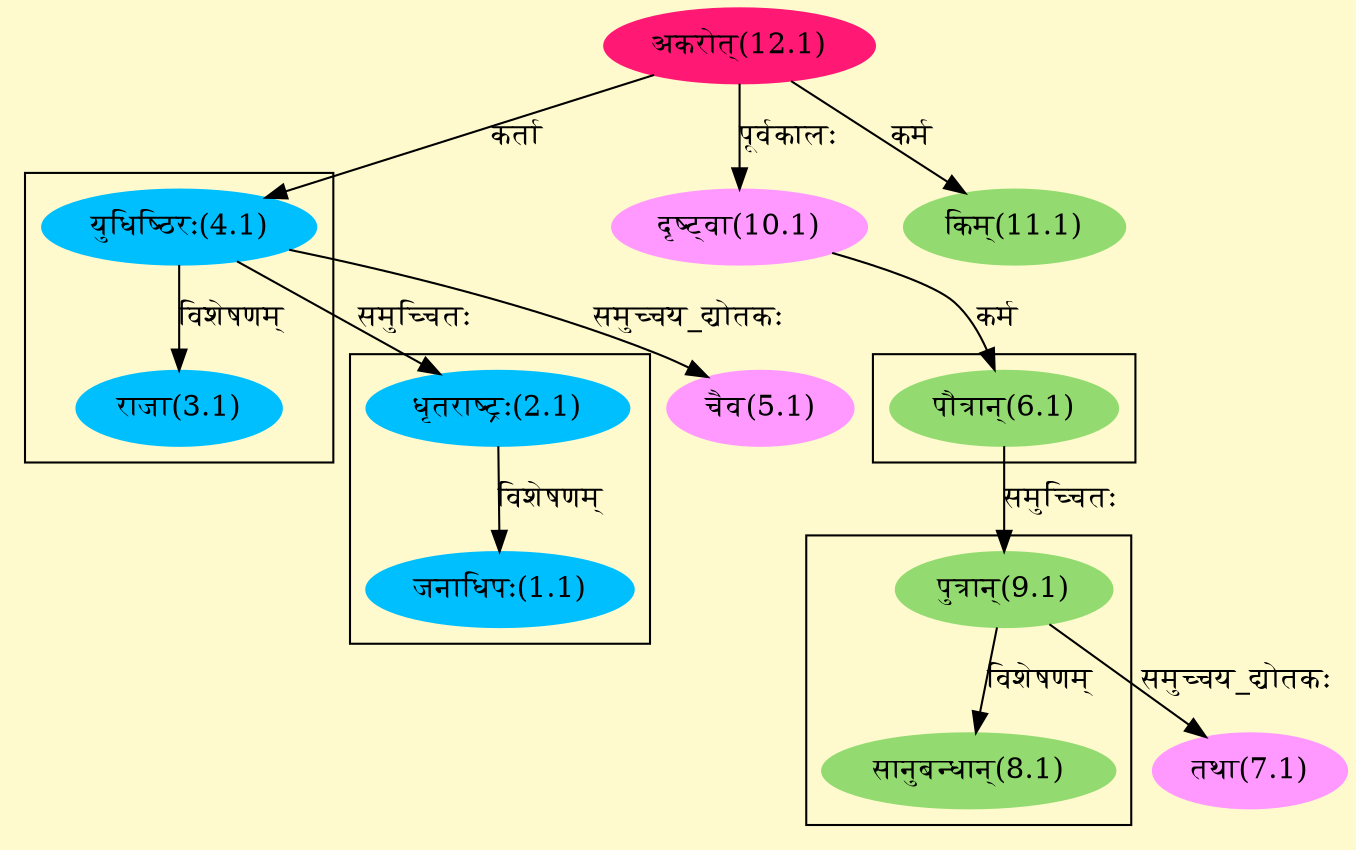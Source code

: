 digraph G{
rankdir=BT;
 compound=true;
 bgcolor="lemonchiffon1";

subgraph cluster_1{
Node1_1 [style=filled, color="#00BFFF" label = "जनाधिपः(1.1)"]
Node2_1 [style=filled, color="#00BFFF" label = "धृतराष्ट्रः(2.1)"]

}

subgraph cluster_2{
Node2_1 [style=filled, color="#00BFFF" label = "धृतराष्ट्रः(2.1)"]
Node4_1 [style=filled, color="#00BFFF" label = "युधिष्ठिरः(4.1)"]
Node3_1 [style=filled, color="#00BFFF" label = "राजा(3.1)"]

}

subgraph cluster_3{
Node8_1 [style=filled, color="#93DB70" label = "सानुबन्धान्(8.1)"]
Node9_1 [style=filled, color="#93DB70" label = "पुत्रान्(9.1)"]

}

subgraph cluster_4{
Node9_1 [style=filled, color="#93DB70" label = "पुत्रान्(9.1)"]
Node6_1 [style=filled, color="#93DB70" label = "पौत्रान्(6.1)"]

}
Node4_1 [style=filled, color="#00BFFF" label = "युधिष्ठिरः(4.1)"]
Node12_1 [style=filled, color="#FF1975" label = "अकरोत्(12.1)"]
Node5_1 [style=filled, color="#FF99FF" label = "चैव(5.1)"]
Node6_1 [style=filled, color="#93DB70" label = "पौत्रान्(6.1)"]
Node10_1 [style=filled, color="#FF99FF" label = "दृष्ट्वा(10.1)"]
Node7_1 [style=filled, color="#FF99FF" label = "तथा(7.1)"]
Node9_1 [style=filled, color="#93DB70" label = "पुत्रान्(9.1)"]
Node11_1 [style=filled, color="#93DB70" label = "किम्(11.1)"]
/* Start of Relations section */

Node1_1 -> Node2_1 [  label="विशेषणम्"  dir="back" ]
Node2_1 -> Node4_1 [  label="समुच्चितः"  dir="back" ]
Node3_1 -> Node4_1 [  label="विशेषणम्"  dir="back" ]
Node4_1 -> Node12_1 [  label="कर्ता"  dir="back" ]
Node5_1 -> Node4_1 [  label="समुच्चय_द्योतकः"  dir="back" ]
Node6_1 -> Node10_1 [  label="कर्म"  dir="back" ]
Node7_1 -> Node9_1 [  label="समुच्चय_द्योतकः"  dir="back" ]
Node8_1 -> Node9_1 [  label="विशेषणम्"  dir="back" ]
Node9_1 -> Node6_1 [  label="समुच्चितः"  dir="back" ]
Node10_1 -> Node12_1 [  label="पूर्वकालः"  dir="back" ]
Node11_1 -> Node12_1 [  label="कर्म"  dir="back" ]
}
